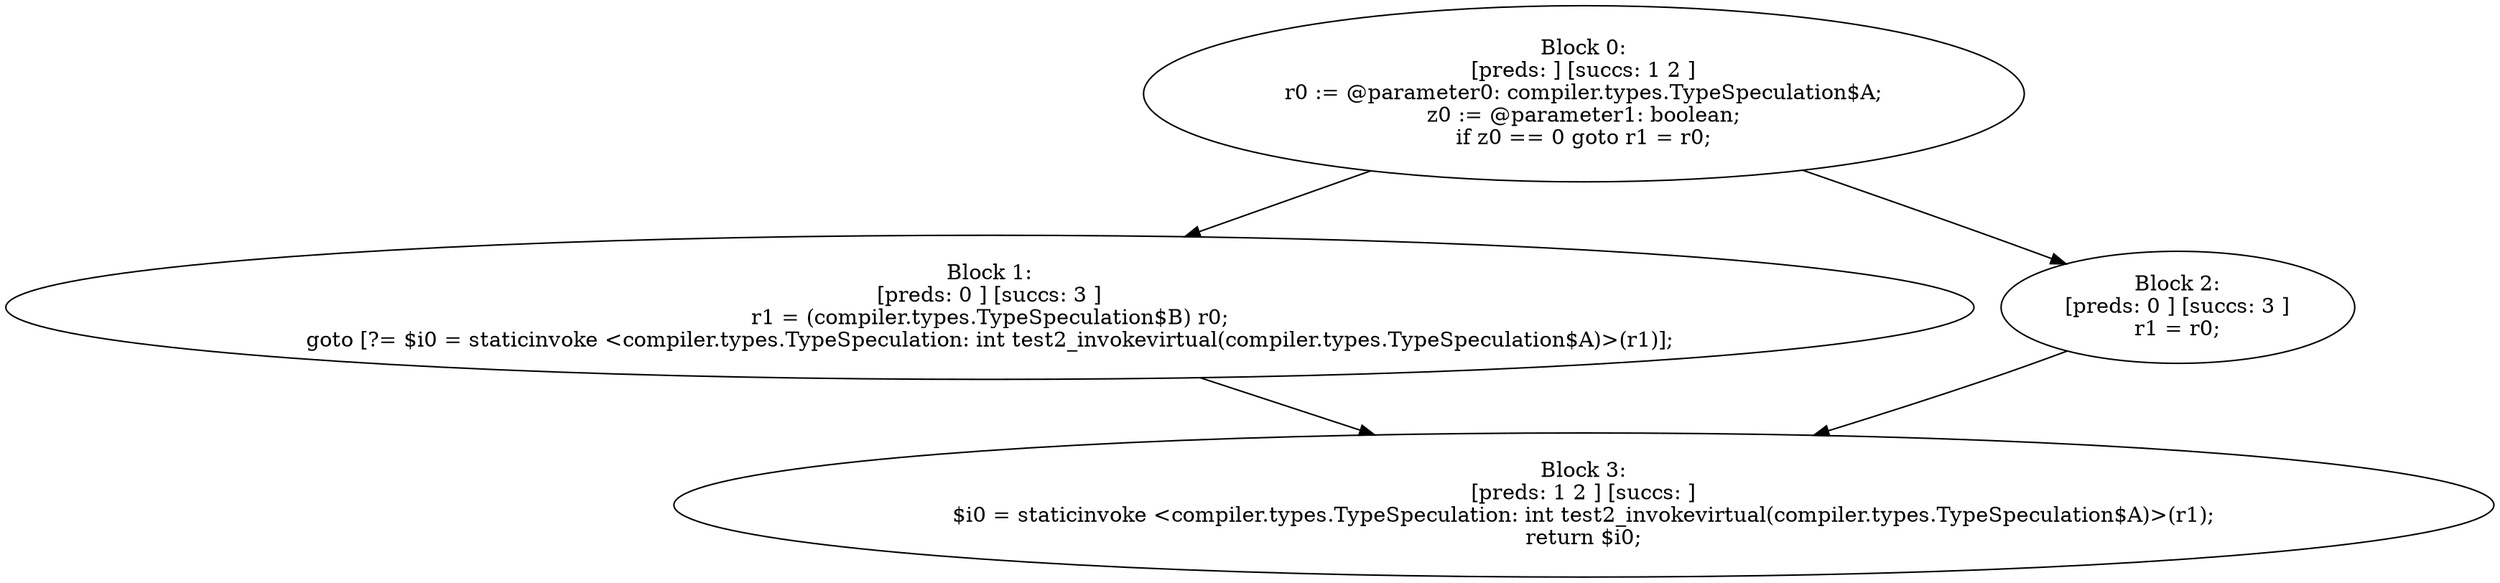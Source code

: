 digraph "unitGraph" {
    "Block 0:
[preds: ] [succs: 1 2 ]
r0 := @parameter0: compiler.types.TypeSpeculation$A;
z0 := @parameter1: boolean;
if z0 == 0 goto r1 = r0;
"
    "Block 1:
[preds: 0 ] [succs: 3 ]
r1 = (compiler.types.TypeSpeculation$B) r0;
goto [?= $i0 = staticinvoke <compiler.types.TypeSpeculation: int test2_invokevirtual(compiler.types.TypeSpeculation$A)>(r1)];
"
    "Block 2:
[preds: 0 ] [succs: 3 ]
r1 = r0;
"
    "Block 3:
[preds: 1 2 ] [succs: ]
$i0 = staticinvoke <compiler.types.TypeSpeculation: int test2_invokevirtual(compiler.types.TypeSpeculation$A)>(r1);
return $i0;
"
    "Block 0:
[preds: ] [succs: 1 2 ]
r0 := @parameter0: compiler.types.TypeSpeculation$A;
z0 := @parameter1: boolean;
if z0 == 0 goto r1 = r0;
"->"Block 1:
[preds: 0 ] [succs: 3 ]
r1 = (compiler.types.TypeSpeculation$B) r0;
goto [?= $i0 = staticinvoke <compiler.types.TypeSpeculation: int test2_invokevirtual(compiler.types.TypeSpeculation$A)>(r1)];
";
    "Block 0:
[preds: ] [succs: 1 2 ]
r0 := @parameter0: compiler.types.TypeSpeculation$A;
z0 := @parameter1: boolean;
if z0 == 0 goto r1 = r0;
"->"Block 2:
[preds: 0 ] [succs: 3 ]
r1 = r0;
";
    "Block 1:
[preds: 0 ] [succs: 3 ]
r1 = (compiler.types.TypeSpeculation$B) r0;
goto [?= $i0 = staticinvoke <compiler.types.TypeSpeculation: int test2_invokevirtual(compiler.types.TypeSpeculation$A)>(r1)];
"->"Block 3:
[preds: 1 2 ] [succs: ]
$i0 = staticinvoke <compiler.types.TypeSpeculation: int test2_invokevirtual(compiler.types.TypeSpeculation$A)>(r1);
return $i0;
";
    "Block 2:
[preds: 0 ] [succs: 3 ]
r1 = r0;
"->"Block 3:
[preds: 1 2 ] [succs: ]
$i0 = staticinvoke <compiler.types.TypeSpeculation: int test2_invokevirtual(compiler.types.TypeSpeculation$A)>(r1);
return $i0;
";
}
